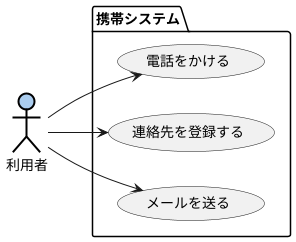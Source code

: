 @startuml ユースケース図
left to right direction
actor 利用者 #ABCDEF;line:black;line.bold;
package 携帯システム {
usecase 連絡先を登録する
usecase 電話をかける
usecase メールを送る
}
利用者 --> 連絡先を登録する
利用者 -left-> 電話をかける
利用者 --> メールを送る
@enduml